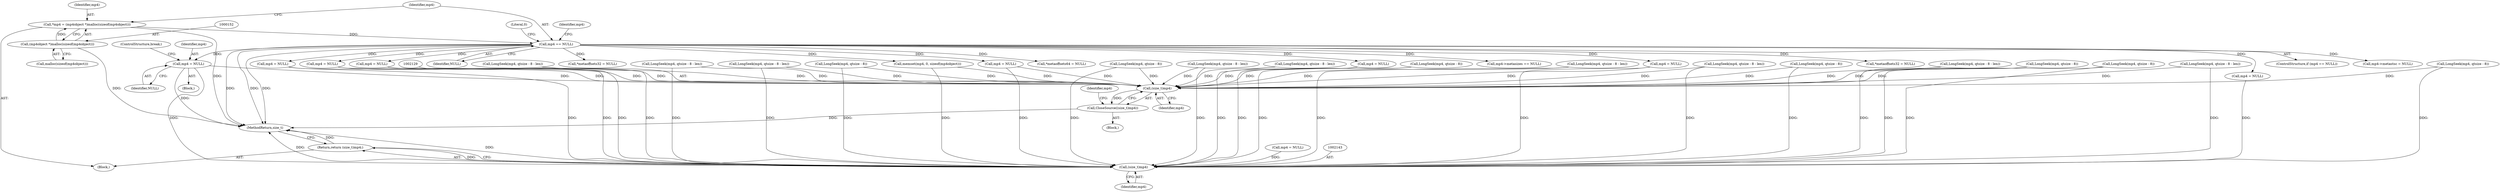 digraph "0_gpmf-parser_341f12cd5b97ab419e53853ca00176457c9f1681_5@pointer" {
"1001837" [label="(Call,mp4 = NULL)"];
"1000157" [label="(Call,mp4 == NULL)"];
"1000149" [label="(Call,*mp4 = (mp4object *)malloc(sizeof(mp4object)))"];
"1000151" [label="(Call,(mp4object *)malloc(sizeof(mp4object)))"];
"1002128" [label="(Call,(size_t)mp4)"];
"1002127" [label="(Call,CloseSource((size_t)mp4))"];
"1002142" [label="(Call,(size_t)mp4)"];
"1002141" [label="(Return,return (size_t)mp4;)"];
"1001840" [label="(ControlStructure,break;)"];
"1000273" [label="(Call,mp4 = NULL)"];
"1002132" [label="(Identifier,mp4)"];
"1000163" [label="(Identifier,mp4)"];
"1000931" [label="(Call,mp4 = NULL)"];
"1001832" [label="(Block,)"];
"1002128" [label="(Call,(size_t)mp4)"];
"1002094" [label="(Call,LongSeek(mp4, qtsize - 8))"];
"1000159" [label="(Identifier,NULL)"];
"1000149" [label="(Call,*mp4 = (mp4object *)malloc(sizeof(mp4object)))"];
"1001542" [label="(Call,LongSeek(mp4, qtsize - 8 - len))"];
"1001237" [label="(Call,*metaoffsets32 = NULL)"];
"1001671" [label="(Call,*metaoffsets64 = NULL)"];
"1002116" [label="(Call,mp4->metasizes == NULL)"];
"1000757" [label="(Call,LongSeek(mp4, qtsize - 8 - len))"];
"1001838" [label="(Identifier,mp4)"];
"1000675" [label="(Call,LongSeek(mp4, qtsize - 8 - len))"];
"1001550" [label="(Call,LongSeek(mp4, qtsize - 8))"];
"1000601" [label="(Call,LongSeek(mp4, qtsize - 8 - len))"];
"1002130" [label="(Identifier,mp4)"];
"1001129" [label="(Call,LongSeek(mp4, qtsize - 8))"];
"1001112" [label="(Call,mp4 = NULL)"];
"1002126" [label="(Block,)"];
"1000948" [label="(Call,LongSeek(mp4, qtsize - 8))"];
"1001479" [label="(Call,*metaoffsets32 = NULL)"];
"1002144" [label="(Identifier,mp4)"];
"1000489" [label="(Call,LongSeek(mp4, qtsize - 8 - len))"];
"1000158" [label="(Identifier,mp4)"];
"1000156" [label="(ControlStructure,if (mp4 == NULL))"];
"1001837" [label="(Call,mp4 = NULL)"];
"1000151" [label="(Call,(mp4object *)malloc(sizeof(mp4object)))"];
"1001533" [label="(Call,mp4 = NULL)"];
"1001908" [label="(Call,LongSeek(mp4, qtsize - 8 - len))"];
"1000150" [label="(Identifier,mp4)"];
"1000162" [label="(Call,memset(mp4, 0, sizeof(mp4object)))"];
"1001421" [label="(Call,mp4->metastsc = NULL)"];
"1002086" [label="(Call,LongSeek(mp4, qtsize - 8 - len))"];
"1000397" [label="(Call,LongSeek(mp4, qtsize - 8))"];
"1001605" [label="(Call,mp4 = NULL)"];
"1000147" [label="(Block,)"];
"1001121" [label="(Call,LongSeek(mp4, qtsize - 8 - len))"];
"1002127" [label="(Call,CloseSource((size_t)mp4))"];
"1001916" [label="(Call,LongSeek(mp4, qtsize - 8))"];
"1002138" [label="(Call,mp4 = NULL)"];
"1000940" [label="(Call,LongSeek(mp4, qtsize - 8 - len))"];
"1002145" [label="(MethodReturn,size_t)"];
"1000153" [label="(Call,malloc(sizeof(mp4object)))"];
"1000157" [label="(Call,mp4 == NULL)"];
"1000765" [label="(Call,LongSeek(mp4, qtsize - 8))"];
"1002131" [label="(Call,mp4 = NULL)"];
"1002142" [label="(Call,(size_t)mp4)"];
"1001839" [label="(Identifier,NULL)"];
"1001439" [label="(Call,mp4 = NULL)"];
"1002141" [label="(Return,return (size_t)mp4;)"];
"1000161" [label="(Literal,0)"];
"1001837" -> "1001832"  [label="AST: "];
"1001837" -> "1001839"  [label="CFG: "];
"1001838" -> "1001837"  [label="AST: "];
"1001839" -> "1001837"  [label="AST: "];
"1001840" -> "1001837"  [label="CFG: "];
"1001837" -> "1002145"  [label="DDG: "];
"1000157" -> "1001837"  [label="DDG: "];
"1001837" -> "1002128"  [label="DDG: "];
"1001837" -> "1002142"  [label="DDG: "];
"1000157" -> "1000156"  [label="AST: "];
"1000157" -> "1000159"  [label="CFG: "];
"1000158" -> "1000157"  [label="AST: "];
"1000159" -> "1000157"  [label="AST: "];
"1000161" -> "1000157"  [label="CFG: "];
"1000163" -> "1000157"  [label="CFG: "];
"1000157" -> "1002145"  [label="DDG: "];
"1000157" -> "1002145"  [label="DDG: "];
"1000157" -> "1002145"  [label="DDG: "];
"1000149" -> "1000157"  [label="DDG: "];
"1000157" -> "1000162"  [label="DDG: "];
"1000157" -> "1000273"  [label="DDG: "];
"1000157" -> "1000931"  [label="DDG: "];
"1000157" -> "1001112"  [label="DDG: "];
"1000157" -> "1001237"  [label="DDG: "];
"1000157" -> "1001421"  [label="DDG: "];
"1000157" -> "1001439"  [label="DDG: "];
"1000157" -> "1001479"  [label="DDG: "];
"1000157" -> "1001533"  [label="DDG: "];
"1000157" -> "1001605"  [label="DDG: "];
"1000157" -> "1001671"  [label="DDG: "];
"1000157" -> "1002116"  [label="DDG: "];
"1000157" -> "1002138"  [label="DDG: "];
"1000149" -> "1000147"  [label="AST: "];
"1000149" -> "1000151"  [label="CFG: "];
"1000150" -> "1000149"  [label="AST: "];
"1000151" -> "1000149"  [label="AST: "];
"1000158" -> "1000149"  [label="CFG: "];
"1000149" -> "1002145"  [label="DDG: "];
"1000151" -> "1000149"  [label="DDG: "];
"1000151" -> "1000153"  [label="CFG: "];
"1000152" -> "1000151"  [label="AST: "];
"1000153" -> "1000151"  [label="AST: "];
"1000151" -> "1002145"  [label="DDG: "];
"1002128" -> "1002127"  [label="AST: "];
"1002128" -> "1002130"  [label="CFG: "];
"1002129" -> "1002128"  [label="AST: "];
"1002130" -> "1002128"  [label="AST: "];
"1002127" -> "1002128"  [label="CFG: "];
"1002128" -> "1002127"  [label="DDG: "];
"1001112" -> "1002128"  [label="DDG: "];
"1000675" -> "1002128"  [label="DDG: "];
"1000757" -> "1002128"  [label="DDG: "];
"1000601" -> "1002128"  [label="DDG: "];
"1001550" -> "1002128"  [label="DDG: "];
"1001542" -> "1002128"  [label="DDG: "];
"1001121" -> "1002128"  [label="DDG: "];
"1000273" -> "1002128"  [label="DDG: "];
"1000765" -> "1002128"  [label="DDG: "];
"1002086" -> "1002128"  [label="DDG: "];
"1000931" -> "1002128"  [label="DDG: "];
"1000162" -> "1002128"  [label="DDG: "];
"1002094" -> "1002128"  [label="DDG: "];
"1001439" -> "1002128"  [label="DDG: "];
"1001129" -> "1002128"  [label="DDG: "];
"1001908" -> "1002128"  [label="DDG: "];
"1000397" -> "1002128"  [label="DDG: "];
"1001533" -> "1002128"  [label="DDG: "];
"1000940" -> "1002128"  [label="DDG: "];
"1001605" -> "1002128"  [label="DDG: "];
"1001916" -> "1002128"  [label="DDG: "];
"1000489" -> "1002128"  [label="DDG: "];
"1000948" -> "1002128"  [label="DDG: "];
"1002127" -> "1002126"  [label="AST: "];
"1002132" -> "1002127"  [label="CFG: "];
"1002127" -> "1002145"  [label="DDG: "];
"1002142" -> "1002141"  [label="AST: "];
"1002142" -> "1002144"  [label="CFG: "];
"1002143" -> "1002142"  [label="AST: "];
"1002144" -> "1002142"  [label="AST: "];
"1002141" -> "1002142"  [label="CFG: "];
"1002142" -> "1002145"  [label="DDG: "];
"1002142" -> "1002145"  [label="DDG: "];
"1002142" -> "1002141"  [label="DDG: "];
"1001112" -> "1002142"  [label="DDG: "];
"1000675" -> "1002142"  [label="DDG: "];
"1000757" -> "1002142"  [label="DDG: "];
"1000601" -> "1002142"  [label="DDG: "];
"1001550" -> "1002142"  [label="DDG: "];
"1001542" -> "1002142"  [label="DDG: "];
"1001121" -> "1002142"  [label="DDG: "];
"1000273" -> "1002142"  [label="DDG: "];
"1000765" -> "1002142"  [label="DDG: "];
"1002086" -> "1002142"  [label="DDG: "];
"1002138" -> "1002142"  [label="DDG: "];
"1000931" -> "1002142"  [label="DDG: "];
"1002131" -> "1002142"  [label="DDG: "];
"1000162" -> "1002142"  [label="DDG: "];
"1002094" -> "1002142"  [label="DDG: "];
"1001439" -> "1002142"  [label="DDG: "];
"1001129" -> "1002142"  [label="DDG: "];
"1001908" -> "1002142"  [label="DDG: "];
"1000397" -> "1002142"  [label="DDG: "];
"1001533" -> "1002142"  [label="DDG: "];
"1000940" -> "1002142"  [label="DDG: "];
"1001605" -> "1002142"  [label="DDG: "];
"1001916" -> "1002142"  [label="DDG: "];
"1000489" -> "1002142"  [label="DDG: "];
"1000948" -> "1002142"  [label="DDG: "];
"1002141" -> "1000147"  [label="AST: "];
"1002145" -> "1002141"  [label="CFG: "];
"1002141" -> "1002145"  [label="DDG: "];
}
